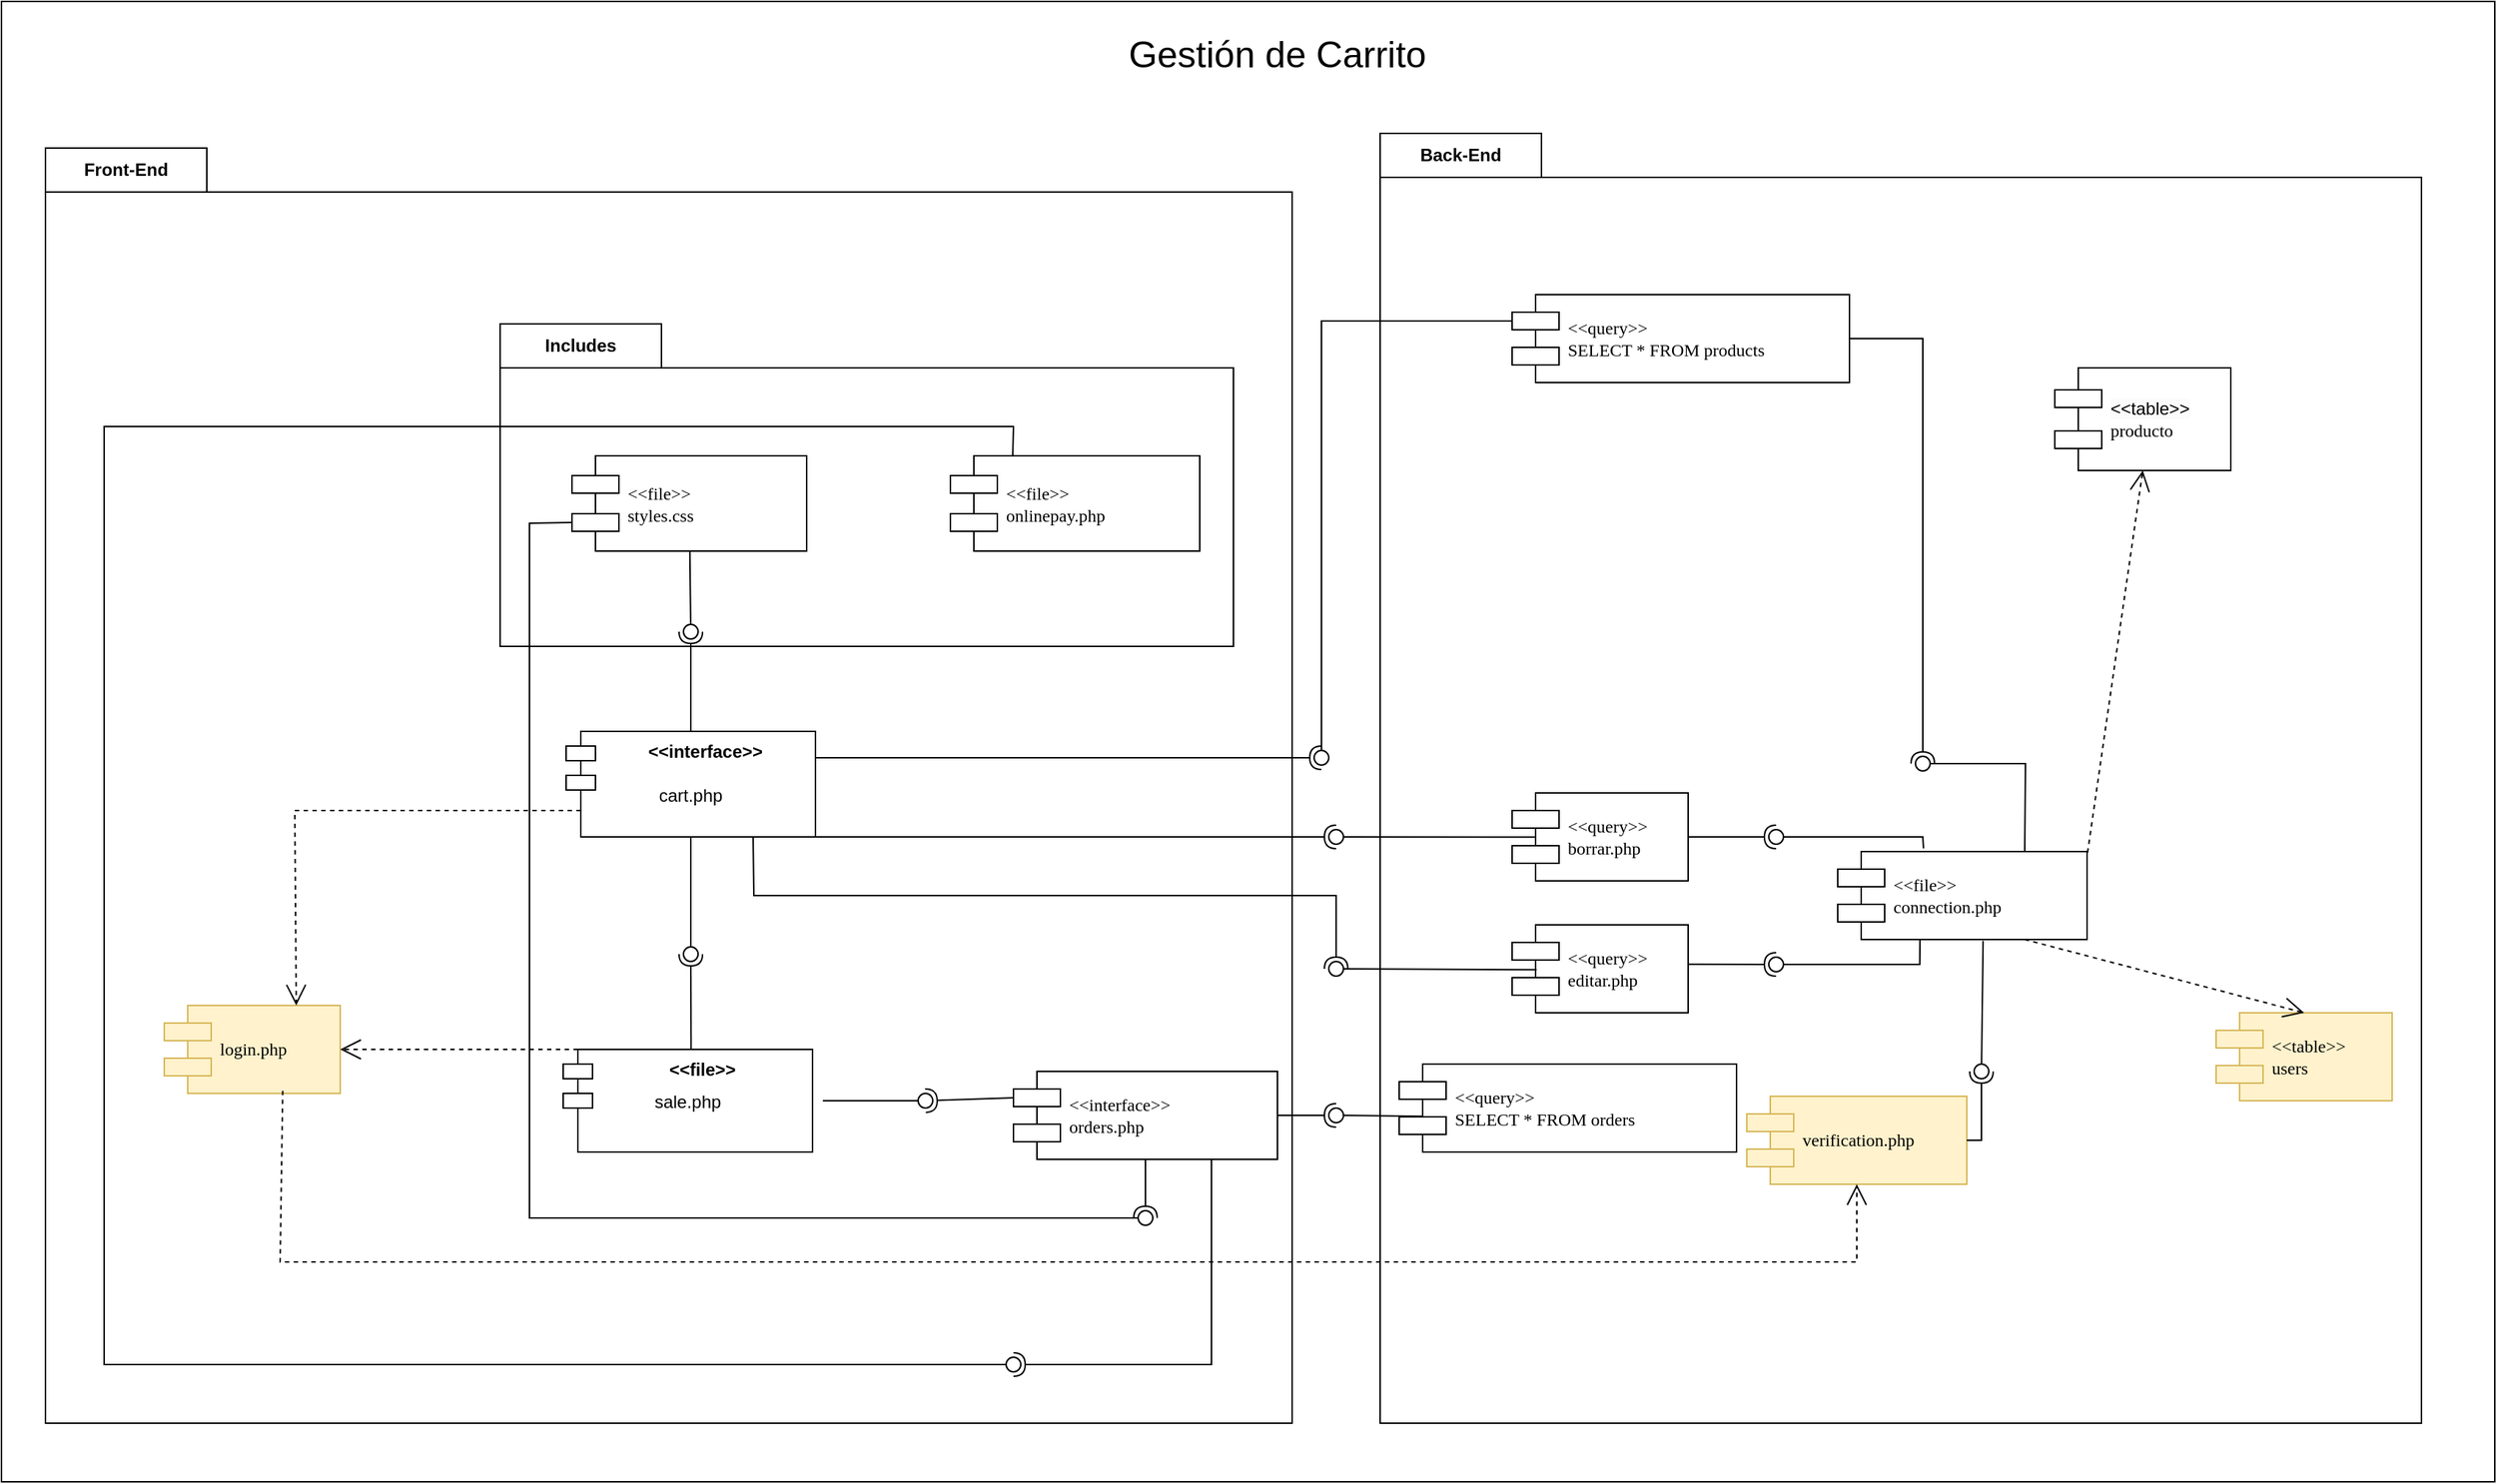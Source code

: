<mxfile version="22.0.5" type="github">
  <diagram name="Página-1" id="RVKXWNZxPpr6Yc6Sv1PD">
    <mxGraphModel dx="3016" dy="1680" grid="1" gridSize="10" guides="1" tooltips="1" connect="1" arrows="1" fold="1" page="1" pageScale="1" pageWidth="1100" pageHeight="850" math="0" shadow="0">
      <root>
        <mxCell id="0" />
        <mxCell id="1" parent="0" />
        <mxCell id="IPV2-cLLf_qmS4peG7To-83" value="" style="rounded=0;whiteSpace=wrap;html=1;movable=1;resizable=1;rotatable=1;deletable=1;editable=1;locked=0;connectable=1;" parent="1" vertex="1">
          <mxGeometry x="-350" y="-10" width="1700" height="1010" as="geometry" />
        </mxCell>
        <mxCell id="IPV2-cLLf_qmS4peG7To-82" value="Front-End" style="shape=folder;fontStyle=1;tabWidth=110;tabHeight=30;tabPosition=left;html=1;boundedLbl=1;labelInHeader=1;container=0;collapsible=0;whiteSpace=wrap;movable=1;resizable=1;rotatable=1;deletable=1;editable=1;locked=0;connectable=1;" parent="1" vertex="1">
          <mxGeometry x="-320" y="90" width="850" height="870" as="geometry" />
        </mxCell>
        <mxCell id="IPV2-cLLf_qmS4peG7To-81" value="Back-End" style="shape=folder;fontStyle=1;tabWidth=110;tabHeight=30;tabPosition=left;html=1;boundedLbl=1;labelInHeader=1;container=0;collapsible=0;whiteSpace=wrap;movable=1;resizable=1;rotatable=1;deletable=1;editable=1;locked=0;connectable=1;" parent="1" vertex="1">
          <mxGeometry x="590" y="80" width="710" height="880" as="geometry" />
        </mxCell>
        <mxCell id="IPV2-cLLf_qmS4peG7To-23" value="Includes" style="shape=folder;fontStyle=1;tabWidth=110;tabHeight=30;tabPosition=left;html=1;boundedLbl=1;labelInHeader=1;container=0;collapsible=0;whiteSpace=wrap;movable=1;resizable=1;rotatable=1;deletable=1;editable=1;locked=0;connectable=1;" parent="1" vertex="1">
          <mxGeometry x="-10" y="210" width="500" height="220" as="geometry" />
        </mxCell>
        <mxCell id="MkPk-bmzPGhCvci8b6rm-13" value="&amp;lt;&amp;lt;interface&amp;gt;&amp;gt;" style="shape=module;align=left;spacingLeft=20;align=center;verticalAlign=top;whiteSpace=wrap;html=1;fontStyle=1" parent="1" vertex="1">
          <mxGeometry x="35" y="488" width="170" height="72" as="geometry" />
        </mxCell>
        <mxCell id="MkPk-bmzPGhCvci8b6rm-10" value="" style="ellipse;whiteSpace=wrap;html=1;align=center;aspect=fixed;fillColor=none;strokeColor=none;resizable=0;perimeter=centerPerimeter;rotatable=0;allowArrows=0;points=[];outlineConnect=1;" parent="1" vertex="1">
          <mxGeometry x="545" y="300" width="10" height="10" as="geometry" />
        </mxCell>
        <mxCell id="MkPk-bmzPGhCvci8b6rm-12" value="cart.php" style="text;strokeColor=none;fillColor=none;align=center;verticalAlign=top;spacingLeft=4;spacingRight=4;overflow=hidden;rotatable=0;points=[[0,0.5],[1,0.5]];portConstraint=eastwest;whiteSpace=wrap;html=1;" parent="1" vertex="1">
          <mxGeometry x="70" y="518" width="100" height="26" as="geometry" />
        </mxCell>
        <mxCell id="MkPk-bmzPGhCvci8b6rm-33" value="" style="ellipse;whiteSpace=wrap;html=1;align=center;aspect=fixed;fillColor=none;strokeColor=none;resizable=0;perimeter=centerPerimeter;rotatable=0;allowArrows=0;points=[];outlineConnect=1;" parent="1" vertex="1">
          <mxGeometry x="605" y="630" width="10" height="10" as="geometry" />
        </mxCell>
        <mxCell id="IPV2-cLLf_qmS4peG7To-8" value="&amp;lt;&amp;lt;file&amp;gt;&amp;gt;&lt;br&gt;styles.css" style="shape=component;align=left;spacingLeft=36;rounded=0;shadow=0;comic=0;labelBackgroundColor=none;strokeWidth=1;fontFamily=Verdana;fontSize=12;html=1;movable=1;resizable=1;rotatable=1;deletable=1;editable=1;locked=0;connectable=1;" parent="1" vertex="1">
          <mxGeometry x="39.0" y="300.0" width="160" height="65.018" as="geometry" />
        </mxCell>
        <mxCell id="IPV2-cLLf_qmS4peG7To-9" value="" style="rounded=0;orthogonalLoop=1;jettySize=auto;html=1;endArrow=oval;endFill=0;sketch=0;sourcePerimeterSpacing=0;targetPerimeterSpacing=0;endSize=10;" parent="1" source="IPV2-cLLf_qmS4peG7To-8" edge="1">
          <mxGeometry relative="1" as="geometry">
            <mxPoint x="130" y="690" as="sourcePoint" />
            <mxPoint x="120" y="420" as="targetPoint" />
          </mxGeometry>
        </mxCell>
        <mxCell id="IPV2-cLLf_qmS4peG7To-10" value="" style="rounded=0;orthogonalLoop=1;jettySize=auto;html=1;endArrow=halfCircle;endFill=0;endSize=6;strokeWidth=1;sketch=0;exitX=0.5;exitY=0;exitDx=0;exitDy=0;" parent="1" source="MkPk-bmzPGhCvci8b6rm-13" edge="1">
          <mxGeometry relative="1" as="geometry">
            <mxPoint x="130" y="588" as="sourcePoint" />
            <mxPoint x="120" y="420" as="targetPoint" />
          </mxGeometry>
        </mxCell>
        <mxCell id="IPV2-cLLf_qmS4peG7To-11" value="&amp;lt;&amp;lt;interface&amp;gt;&amp;gt;&lt;br&gt;orders.php" style="shape=component;align=left;spacingLeft=36;rounded=0;shadow=0;comic=0;labelBackgroundColor=none;strokeWidth=1;fontFamily=Verdana;fontSize=12;html=1;movable=1;resizable=1;rotatable=1;deletable=1;editable=1;locked=0;connectable=1;" parent="1" vertex="1">
          <mxGeometry x="340" y="720" width="180" height="60" as="geometry" />
        </mxCell>
        <mxCell id="IPV2-cLLf_qmS4peG7To-12" value="" style="group" parent="1" vertex="1" connectable="0">
          <mxGeometry x="33" y="705" width="170" height="70" as="geometry" />
        </mxCell>
        <mxCell id="MkPk-bmzPGhCvci8b6rm-29" value="&amp;lt;&amp;lt;file&amp;gt;&amp;gt;" style="shape=module;align=center;spacingLeft=20;align=center;verticalAlign=top;whiteSpace=wrap;html=1;fontStyle=1" parent="IPV2-cLLf_qmS4peG7To-12" vertex="1">
          <mxGeometry width="170" height="70" as="geometry" />
        </mxCell>
        <mxCell id="MkPk-bmzPGhCvci8b6rm-30" value="sale.php" style="text;strokeColor=none;fillColor=none;align=center;verticalAlign=top;spacingLeft=4;spacingRight=4;overflow=hidden;rotatable=0;points=[[0,0.5],[1,0.5]];portConstraint=eastwest;whiteSpace=wrap;html=1;" parent="IPV2-cLLf_qmS4peG7To-12" vertex="1">
          <mxGeometry x="35" y="22" width="100" height="26" as="geometry" />
        </mxCell>
        <mxCell id="IPV2-cLLf_qmS4peG7To-13" value="" style="rounded=0;orthogonalLoop=1;jettySize=auto;html=1;endArrow=oval;endFill=0;sketch=0;sourcePerimeterSpacing=0;targetPerimeterSpacing=0;endSize=10;exitX=0;exitY=0.7;exitDx=0;exitDy=0;" parent="1" source="IPV2-cLLf_qmS4peG7To-8" edge="1">
          <mxGeometry relative="1" as="geometry">
            <mxPoint x="129" y="375" as="sourcePoint" />
            <mxPoint x="430" y="820" as="targetPoint" />
            <Array as="points">
              <mxPoint x="10" y="346" />
              <mxPoint x="10" y="820" />
            </Array>
          </mxGeometry>
        </mxCell>
        <mxCell id="IPV2-cLLf_qmS4peG7To-14" value="" style="rounded=0;orthogonalLoop=1;jettySize=auto;html=1;endArrow=halfCircle;endFill=0;endSize=6;strokeWidth=1;sketch=0;exitX=0.5;exitY=1;exitDx=0;exitDy=0;" parent="1" source="IPV2-cLLf_qmS4peG7To-11" edge="1">
          <mxGeometry relative="1" as="geometry">
            <mxPoint x="130" y="588" as="sourcePoint" />
            <mxPoint x="430" y="820" as="targetPoint" />
          </mxGeometry>
        </mxCell>
        <mxCell id="IPV2-cLLf_qmS4peG7To-16" value="" style="rounded=0;orthogonalLoop=1;jettySize=auto;html=1;endArrow=halfCircle;endFill=0;endSize=6;strokeWidth=1;sketch=0;exitX=0;exitY=0.3;exitDx=0;exitDy=0;" parent="1" source="IPV2-cLLf_qmS4peG7To-11" edge="1">
          <mxGeometry relative="1" as="geometry">
            <mxPoint x="350" y="710" as="sourcePoint" />
            <mxPoint x="280" y="740" as="targetPoint" />
            <Array as="points" />
          </mxGeometry>
        </mxCell>
        <mxCell id="IPV2-cLLf_qmS4peG7To-17" value="" style="rounded=0;orthogonalLoop=1;jettySize=auto;html=1;endArrow=oval;endFill=0;sketch=0;sourcePerimeterSpacing=0;targetPerimeterSpacing=0;endSize=10;" parent="1" edge="1">
          <mxGeometry relative="1" as="geometry">
            <mxPoint x="210" y="740" as="sourcePoint" />
            <mxPoint x="280" y="740" as="targetPoint" />
          </mxGeometry>
        </mxCell>
        <mxCell id="IPV2-cLLf_qmS4peG7To-18" value="" style="rounded=0;orthogonalLoop=1;jettySize=auto;html=1;endArrow=oval;endFill=0;sketch=0;sourcePerimeterSpacing=0;targetPerimeterSpacing=0;endSize=10;exitX=0.5;exitY=1;exitDx=0;exitDy=0;" parent="1" source="MkPk-bmzPGhCvci8b6rm-13" edge="1">
          <mxGeometry relative="1" as="geometry">
            <mxPoint x="129" y="375" as="sourcePoint" />
            <mxPoint x="120" y="640" as="targetPoint" />
          </mxGeometry>
        </mxCell>
        <mxCell id="IPV2-cLLf_qmS4peG7To-19" value="" style="rounded=0;orthogonalLoop=1;jettySize=auto;html=1;endArrow=halfCircle;endFill=0;endSize=6;strokeWidth=1;sketch=0;exitX=0.513;exitY=-0.003;exitDx=0;exitDy=0;exitPerimeter=0;" parent="1" edge="1" source="MkPk-bmzPGhCvci8b6rm-29">
          <mxGeometry relative="1" as="geometry">
            <mxPoint x="120" y="700" as="sourcePoint" />
            <mxPoint x="120" y="640" as="targetPoint" />
          </mxGeometry>
        </mxCell>
        <mxCell id="IPV2-cLLf_qmS4peG7To-20" value="&amp;lt;&amp;lt;file&amp;gt;&amp;gt;&lt;br&gt;onlinepay.php" style="shape=component;align=left;spacingLeft=36;rounded=0;shadow=0;comic=0;labelBackgroundColor=none;strokeWidth=1;fontFamily=Verdana;fontSize=12;html=1;movable=1;resizable=1;rotatable=1;deletable=1;editable=1;locked=0;connectable=1;" parent="1" vertex="1">
          <mxGeometry x="297" y="300.0" width="170" height="65.018" as="geometry" />
        </mxCell>
        <mxCell id="IPV2-cLLf_qmS4peG7To-21" value="" style="rounded=0;orthogonalLoop=1;jettySize=auto;html=1;endArrow=oval;endFill=0;sketch=0;sourcePerimeterSpacing=0;targetPerimeterSpacing=0;endSize=10;exitX=0.25;exitY=0;exitDx=0;exitDy=0;" parent="1" source="IPV2-cLLf_qmS4peG7To-20" edge="1">
          <mxGeometry relative="1" as="geometry">
            <mxPoint x="135" y="588" as="sourcePoint" />
            <mxPoint x="340" y="920" as="targetPoint" />
            <Array as="points">
              <mxPoint x="340" y="280" />
              <mxPoint x="-280" y="280" />
              <mxPoint x="-280" y="920" />
            </Array>
          </mxGeometry>
        </mxCell>
        <mxCell id="IPV2-cLLf_qmS4peG7To-24" value="login.php" style="shape=component;align=left;spacingLeft=36;rounded=0;shadow=0;comic=0;labelBackgroundColor=none;strokeWidth=1;fontFamily=Verdana;fontSize=12;html=1;fillColor=#fff2cc;strokeColor=#d6b656;movable=1;resizable=1;rotatable=1;deletable=1;editable=1;locked=0;connectable=1;" parent="1" vertex="1">
          <mxGeometry x="-239" y="675" width="120" height="60" as="geometry" />
        </mxCell>
        <mxCell id="IPV2-cLLf_qmS4peG7To-26" value="verification.php" style="shape=component;align=left;spacingLeft=36;rounded=0;shadow=0;comic=0;labelBackgroundColor=none;strokeWidth=1;fontFamily=Verdana;fontSize=12;html=1;fillColor=#fff2cc;strokeColor=#d6b656;movable=1;resizable=1;rotatable=1;deletable=1;editable=1;locked=0;connectable=1;" parent="1" vertex="1">
          <mxGeometry x="840" y="737" width="150" height="60" as="geometry" />
        </mxCell>
        <mxCell id="IPV2-cLLf_qmS4peG7To-27" value="&amp;lt;&amp;lt;table&amp;gt;&amp;gt;&lt;br&gt;users" style="shape=component;align=left;spacingLeft=36;rounded=0;shadow=0;comic=0;labelBackgroundColor=none;strokeWidth=1;fontFamily=Verdana;fontSize=12;html=1;fillColor=#fff2cc;strokeColor=#d6b656;movable=1;resizable=1;rotatable=1;deletable=1;editable=1;locked=0;connectable=1;" parent="1" vertex="1">
          <mxGeometry x="1160" y="680" width="120" height="60" as="geometry" />
        </mxCell>
        <mxCell id="IPV2-cLLf_qmS4peG7To-28" value="" style="rounded=0;orthogonalLoop=1;jettySize=auto;html=1;endArrow=halfCircle;endFill=0;endSize=6;strokeWidth=1;sketch=0;movable=1;resizable=1;rotatable=1;deletable=1;editable=1;locked=0;connectable=1;exitX=1;exitY=0.5;exitDx=0;exitDy=0;" parent="1" source="IPV2-cLLf_qmS4peG7To-26" edge="1">
          <mxGeometry relative="1" as="geometry">
            <mxPoint x="1058" y="772" as="sourcePoint" />
            <mxPoint x="1000" y="720" as="targetPoint" />
            <Array as="points">
              <mxPoint x="1000" y="767" />
            </Array>
          </mxGeometry>
        </mxCell>
        <mxCell id="IPV2-cLLf_qmS4peG7To-29" value="" style="rounded=0;orthogonalLoop=1;jettySize=auto;html=1;endArrow=oval;endFill=0;sketch=0;sourcePerimeterSpacing=0;targetPerimeterSpacing=0;endSize=10;movable=1;resizable=1;rotatable=1;deletable=1;editable=1;locked=0;connectable=1;exitX=0.583;exitY=1.015;exitDx=0;exitDy=0;exitPerimeter=0;" parent="1" source="ddkNe6Mo585TkUD52_q1-7" edge="1">
          <mxGeometry relative="1" as="geometry">
            <mxPoint x="1018" y="772" as="sourcePoint" />
            <mxPoint x="1000" y="720" as="targetPoint" />
          </mxGeometry>
        </mxCell>
        <mxCell id="IPV2-cLLf_qmS4peG7To-30" value="" style="ellipse;whiteSpace=wrap;html=1;align=center;aspect=fixed;fillColor=none;strokeColor=none;resizable=1;perimeter=centerPerimeter;rotatable=1;allowArrows=0;points=[];outlineConnect=1;movable=1;deletable=1;editable=1;locked=0;connectable=1;" parent="1" vertex="1">
          <mxGeometry x="900" y="755" width="10" height="10" as="geometry" />
        </mxCell>
        <mxCell id="IPV2-cLLf_qmS4peG7To-37" value="&lt;br&gt;" style="endArrow=open;endSize=12;dashed=1;html=1;rounded=0;exitX=0;exitY=0;exitDx=10;exitDy=0;exitPerimeter=0;movable=1;resizable=1;rotatable=1;deletable=1;editable=1;locked=0;connectable=1;entryX=1;entryY=0.5;entryDx=0;entryDy=0;" parent="1" source="MkPk-bmzPGhCvci8b6rm-29" target="IPV2-cLLf_qmS4peG7To-24" edge="1">
          <mxGeometry width="160" relative="1" as="geometry">
            <mxPoint x="-58" y="544" as="sourcePoint" />
            <mxPoint x="-80" y="664" as="targetPoint" />
            <Array as="points" />
          </mxGeometry>
        </mxCell>
        <mxCell id="IPV2-cLLf_qmS4peG7To-38" value="&lt;br&gt;" style="endArrow=open;endSize=12;dashed=1;html=1;rounded=0;exitX=0;exitY=0.75;exitDx=10;exitDy=0;exitPerimeter=0;movable=1;resizable=1;rotatable=1;deletable=1;editable=1;locked=0;connectable=1;entryX=0.75;entryY=0;entryDx=0;entryDy=0;" parent="1" source="MkPk-bmzPGhCvci8b6rm-13" target="IPV2-cLLf_qmS4peG7To-24" edge="1">
          <mxGeometry width="160" relative="1" as="geometry">
            <mxPoint x="55" y="715" as="sourcePoint" />
            <mxPoint x="-110" y="715" as="targetPoint" />
            <Array as="points">
              <mxPoint x="-150" y="542" />
            </Array>
          </mxGeometry>
        </mxCell>
        <mxCell id="IPV2-cLLf_qmS4peG7To-39" value="&lt;br&gt;" style="endArrow=open;endSize=12;dashed=1;html=1;rounded=0;exitX=0.673;exitY=0.971;exitDx=0;exitDy=0;exitPerimeter=0;movable=1;resizable=1;rotatable=1;deletable=1;editable=1;locked=0;connectable=1;entryX=0.5;entryY=1;entryDx=0;entryDy=0;" parent="1" source="IPV2-cLLf_qmS4peG7To-24" target="IPV2-cLLf_qmS4peG7To-26" edge="1">
          <mxGeometry width="160" relative="1" as="geometry">
            <mxPoint x="65" y="725" as="sourcePoint" />
            <mxPoint x="-100" y="725" as="targetPoint" />
            <Array as="points">
              <mxPoint x="-160" y="850" />
              <mxPoint x="915" y="850" />
            </Array>
          </mxGeometry>
        </mxCell>
        <mxCell id="IPV2-cLLf_qmS4peG7To-53" value="&amp;lt;&amp;lt;query&amp;gt;&amp;gt;&lt;br&gt;SELECT * FROM products" style="shape=component;align=left;spacingLeft=36;rounded=0;shadow=0;comic=0;labelBackgroundColor=none;strokeWidth=1;fontFamily=Verdana;fontSize=12;html=1;movable=1;resizable=1;rotatable=1;deletable=1;editable=1;locked=0;connectable=1;" parent="1" vertex="1">
          <mxGeometry x="680" y="190" width="230" height="60" as="geometry" />
        </mxCell>
        <mxCell id="IPV2-cLLf_qmS4peG7To-54" value="" style="rounded=0;orthogonalLoop=1;jettySize=auto;html=1;endArrow=oval;endFill=0;sketch=0;sourcePerimeterSpacing=0;targetPerimeterSpacing=0;endSize=10;movable=1;resizable=1;rotatable=1;deletable=1;editable=1;locked=0;connectable=1;exitX=0;exitY=0.3;exitDx=0;exitDy=0;" parent="1" source="IPV2-cLLf_qmS4peG7To-53" edge="1">
          <mxGeometry relative="1" as="geometry">
            <mxPoint x="690" y="382" as="sourcePoint" />
            <mxPoint x="550" y="506" as="targetPoint" />
            <Array as="points">
              <mxPoint x="550" y="208" />
            </Array>
          </mxGeometry>
        </mxCell>
        <mxCell id="IPV2-cLLf_qmS4peG7To-55" value="" style="rounded=0;orthogonalLoop=1;jettySize=auto;html=1;endArrow=halfCircle;endFill=0;endSize=6;strokeWidth=1;sketch=0;movable=1;resizable=1;rotatable=1;deletable=1;editable=1;locked=0;connectable=1;exitX=1;exitY=0.25;exitDx=0;exitDy=0;" parent="1" source="MkPk-bmzPGhCvci8b6rm-13" edge="1">
          <mxGeometry relative="1" as="geometry">
            <mxPoint x="490" y="375" as="sourcePoint" />
            <mxPoint x="550" y="506" as="targetPoint" />
          </mxGeometry>
        </mxCell>
        <mxCell id="IPV2-cLLf_qmS4peG7To-58" value="" style="ellipse;whiteSpace=wrap;html=1;align=center;aspect=fixed;fillColor=none;strokeColor=none;resizable=1;perimeter=centerPerimeter;rotatable=1;allowArrows=0;points=[];outlineConnect=1;movable=1;deletable=1;editable=1;locked=0;connectable=1;" parent="1" vertex="1">
          <mxGeometry x="940" y="513" width="10" height="10" as="geometry" />
        </mxCell>
        <mxCell id="IPV2-cLLf_qmS4peG7To-84" value="&lt;font style=&quot;font-size: 25px;&quot;&gt;Gestión de Carrito&lt;/font&gt;" style="text;strokeColor=none;align=center;fillColor=none;html=1;verticalAlign=middle;whiteSpace=wrap;rounded=0;movable=1;resizable=1;rotatable=1;deletable=1;editable=1;locked=0;connectable=1;" parent="1" vertex="1">
          <mxGeometry x="360" width="320" height="50" as="geometry" />
        </mxCell>
        <mxCell id="ddkNe6Mo585TkUD52_q1-4" value="&amp;lt;&amp;lt;query&amp;gt;&amp;gt;&lt;br&gt;borrar.php" style="shape=component;align=left;spacingLeft=36;rounded=0;shadow=0;comic=0;labelBackgroundColor=none;strokeWidth=1;fontFamily=Verdana;fontSize=12;html=1;" vertex="1" parent="1">
          <mxGeometry x="680" y="530" width="120" height="60" as="geometry" />
        </mxCell>
        <mxCell id="ddkNe6Mo585TkUD52_q1-5" value="&amp;lt;&amp;lt;query&amp;gt;&amp;gt;&lt;br&gt;editar.php" style="shape=component;align=left;spacingLeft=36;rounded=0;shadow=0;comic=0;labelBackgroundColor=none;strokeWidth=1;fontFamily=Verdana;fontSize=12;html=1;" vertex="1" parent="1">
          <mxGeometry x="680" y="620" width="120" height="60" as="geometry" />
        </mxCell>
        <mxCell id="ddkNe6Mo585TkUD52_q1-7" value="&amp;lt;&amp;lt;file&amp;gt;&amp;gt;&lt;br&gt;connection.php" style="shape=component;align=left;spacingLeft=36;rounded=0;shadow=0;comic=0;labelBackgroundColor=none;strokeWidth=1;fontFamily=Verdana;fontSize=12;html=1;movable=1;resizable=1;rotatable=1;deletable=1;editable=1;locked=0;connectable=1;" vertex="1" parent="1">
          <mxGeometry x="902" y="570" width="170" height="60" as="geometry" />
        </mxCell>
        <mxCell id="ddkNe6Mo585TkUD52_q1-8" value="&lt;span style=&quot;color: rgb(0, 0, 0); font-family: Helvetica; font-size: 12px; font-style: normal; font-variant-ligatures: normal; font-variant-caps: normal; font-weight: 400; letter-spacing: normal; orphans: 2; text-align: center; text-indent: 0px; text-transform: none; widows: 2; word-spacing: 0px; -webkit-text-stroke-width: 0px; background-color: rgb(251, 251, 251); text-decoration-thickness: initial; text-decoration-style: initial; text-decoration-color: initial; float: none; display: inline !important;&quot;&gt;&amp;lt;&amp;lt;table&amp;gt;&amp;gt;&lt;/span&gt;&lt;br style=&quot;border-color: var(--border-color); color: rgb(0, 0, 0); font-family: Helvetica; font-size: 12px; font-style: normal; font-variant-ligatures: normal; font-variant-caps: normal; font-weight: 400; letter-spacing: normal; orphans: 2; text-align: center; text-indent: 0px; text-transform: none; widows: 2; word-spacing: 0px; -webkit-text-stroke-width: 0px; background-color: rgb(251, 251, 251); text-decoration-thickness: initial; text-decoration-style: initial; text-decoration-color: initial;&quot;&gt;producto" style="shape=component;align=left;spacingLeft=36;rounded=0;shadow=0;comic=0;labelBackgroundColor=none;strokeWidth=1;fontFamily=Verdana;fontSize=12;html=1;" vertex="1" parent="1">
          <mxGeometry x="1050" y="240" width="120" height="70" as="geometry" />
        </mxCell>
        <mxCell id="ddkNe6Mo585TkUD52_q1-9" value="" style="endArrow=open;endSize=12;dashed=1;html=1;rounded=0;entryX=0.5;entryY=1;entryDx=0;entryDy=0;exitX=1.002;exitY=0.012;exitDx=0;exitDy=0;exitPerimeter=0;" edge="1" parent="1" source="ddkNe6Mo585TkUD52_q1-7" target="ddkNe6Mo585TkUD52_q1-8">
          <mxGeometry width="160" relative="1" as="geometry">
            <mxPoint x="1070" y="590" as="sourcePoint" />
            <mxPoint x="1110" y="560" as="targetPoint" />
          </mxGeometry>
        </mxCell>
        <mxCell id="ddkNe6Mo585TkUD52_q1-10" value="" style="endArrow=open;endSize=12;dashed=1;html=1;rounded=0;entryX=0.5;entryY=0;entryDx=0;entryDy=0;exitX=0.75;exitY=1;exitDx=0;exitDy=0;" edge="1" parent="1" source="ddkNe6Mo585TkUD52_q1-7" target="IPV2-cLLf_qmS4peG7To-27">
          <mxGeometry width="160" relative="1" as="geometry">
            <mxPoint x="1080" y="610" as="sourcePoint" />
            <mxPoint x="1174" y="610" as="targetPoint" />
          </mxGeometry>
        </mxCell>
        <mxCell id="ddkNe6Mo585TkUD52_q1-11" value="" style="rounded=0;orthogonalLoop=1;jettySize=auto;html=1;endArrow=halfCircle;endFill=0;endSize=6;strokeWidth=1;sketch=0;exitX=1;exitY=0.5;exitDx=0;exitDy=0;movable=1;resizable=1;rotatable=1;deletable=1;editable=1;locked=0;connectable=1;" edge="1" parent="1" source="ddkNe6Mo585TkUD52_q1-4">
          <mxGeometry relative="1" as="geometry">
            <mxPoint x="920" y="470" as="sourcePoint" />
            <mxPoint x="860" y="560" as="targetPoint" />
          </mxGeometry>
        </mxCell>
        <mxCell id="ddkNe6Mo585TkUD52_q1-12" value="" style="rounded=0;orthogonalLoop=1;jettySize=auto;html=1;endArrow=halfCircle;endFill=0;endSize=6;strokeWidth=1;sketch=0;exitX=1.001;exitY=0.447;exitDx=0;exitDy=0;movable=1;resizable=1;rotatable=1;deletable=1;editable=1;locked=0;connectable=1;exitPerimeter=0;" edge="1" parent="1" source="ddkNe6Mo585TkUD52_q1-5">
          <mxGeometry relative="1" as="geometry">
            <mxPoint x="810" y="572" as="sourcePoint" />
            <mxPoint x="860" y="647" as="targetPoint" />
          </mxGeometry>
        </mxCell>
        <mxCell id="ddkNe6Mo585TkUD52_q1-13" value="" style="rounded=0;orthogonalLoop=1;jettySize=auto;html=1;endArrow=oval;endFill=0;sketch=0;sourcePerimeterSpacing=0;targetPerimeterSpacing=0;endSize=10;movable=1;resizable=1;rotatable=1;deletable=1;editable=1;locked=0;connectable=1;exitX=0.344;exitY=-0.036;exitDx=0;exitDy=0;exitPerimeter=0;" edge="1" parent="1" source="ddkNe6Mo585TkUD52_q1-7">
          <mxGeometry relative="1" as="geometry">
            <mxPoint x="960" y="560" as="sourcePoint" />
            <mxPoint x="860" y="560" as="targetPoint" />
            <Array as="points">
              <mxPoint x="960" y="560" />
            </Array>
          </mxGeometry>
        </mxCell>
        <mxCell id="ddkNe6Mo585TkUD52_q1-14" value="" style="rounded=0;orthogonalLoop=1;jettySize=auto;html=1;endArrow=oval;endFill=0;sketch=0;sourcePerimeterSpacing=0;targetPerimeterSpacing=0;endSize=10;movable=1;resizable=1;rotatable=1;deletable=1;editable=1;locked=0;connectable=1;exitX=0.342;exitY=1.049;exitDx=0;exitDy=0;exitPerimeter=0;" edge="1" parent="1">
          <mxGeometry relative="1" as="geometry">
            <mxPoint x="958.07" y="630" as="sourcePoint" />
            <mxPoint x="860" y="647" as="targetPoint" />
            <Array as="points">
              <mxPoint x="957.93" y="647.06" />
            </Array>
          </mxGeometry>
        </mxCell>
        <mxCell id="ddkNe6Mo585TkUD52_q1-15" value="" style="rounded=0;orthogonalLoop=1;jettySize=auto;html=1;endArrow=halfCircle;endFill=0;endSize=6;strokeWidth=1;sketch=0;exitX=1;exitY=0.5;exitDx=0;exitDy=0;movable=1;resizable=1;rotatable=1;deletable=1;editable=1;locked=0;connectable=1;" edge="1" parent="1" source="IPV2-cLLf_qmS4peG7To-53">
          <mxGeometry relative="1" as="geometry">
            <mxPoint x="810" y="570" as="sourcePoint" />
            <mxPoint x="960" y="510" as="targetPoint" />
            <Array as="points">
              <mxPoint x="960" y="220" />
            </Array>
          </mxGeometry>
        </mxCell>
        <mxCell id="ddkNe6Mo585TkUD52_q1-16" value="" style="rounded=0;orthogonalLoop=1;jettySize=auto;html=1;endArrow=oval;endFill=0;sketch=0;sourcePerimeterSpacing=0;targetPerimeterSpacing=0;endSize=10;movable=1;resizable=1;rotatable=1;deletable=1;editable=1;locked=0;connectable=1;exitX=0.75;exitY=0;exitDx=0;exitDy=0;" edge="1" parent="1" source="ddkNe6Mo585TkUD52_q1-7">
          <mxGeometry relative="1" as="geometry">
            <mxPoint x="475" y="343" as="sourcePoint" />
            <mxPoint x="960" y="510" as="targetPoint" />
            <Array as="points">
              <mxPoint x="1030" y="510" />
            </Array>
          </mxGeometry>
        </mxCell>
        <mxCell id="ddkNe6Mo585TkUD52_q1-17" value="" style="rounded=0;orthogonalLoop=1;jettySize=auto;html=1;endArrow=halfCircle;endFill=0;endSize=6;strokeWidth=1;sketch=0;movable=1;resizable=1;rotatable=1;deletable=1;editable=1;locked=0;connectable=1;exitX=0.75;exitY=1;exitDx=0;exitDy=0;" edge="1" parent="1" source="MkPk-bmzPGhCvci8b6rm-13">
          <mxGeometry relative="1" as="geometry">
            <mxPoint x="215" y="516" as="sourcePoint" />
            <mxPoint x="560" y="650" as="targetPoint" />
            <Array as="points">
              <mxPoint x="163" y="600" />
              <mxPoint x="560" y="600" />
            </Array>
          </mxGeometry>
        </mxCell>
        <mxCell id="ddkNe6Mo585TkUD52_q1-19" value="" style="rounded=0;orthogonalLoop=1;jettySize=auto;html=1;endArrow=oval;endFill=0;sketch=0;sourcePerimeterSpacing=0;targetPerimeterSpacing=0;endSize=10;movable=1;resizable=1;rotatable=1;deletable=1;editable=1;locked=0;connectable=1;exitX=0.139;exitY=0.511;exitDx=0;exitDy=0;exitPerimeter=0;" edge="1" parent="1" source="ddkNe6Mo585TkUD52_q1-5">
          <mxGeometry relative="1" as="geometry">
            <mxPoint x="475" y="343" as="sourcePoint" />
            <mxPoint x="560" y="650" as="targetPoint" />
          </mxGeometry>
        </mxCell>
        <mxCell id="ddkNe6Mo585TkUD52_q1-20" value="" style="rounded=0;orthogonalLoop=1;jettySize=auto;html=1;endArrow=halfCircle;endFill=0;endSize=6;strokeWidth=1;sketch=0;movable=1;resizable=1;rotatable=1;deletable=1;editable=1;locked=0;connectable=1;exitX=1;exitY=1;exitDx=0;exitDy=0;" edge="1" parent="1" source="MkPk-bmzPGhCvci8b6rm-13">
          <mxGeometry relative="1" as="geometry">
            <mxPoint x="215" y="516" as="sourcePoint" />
            <mxPoint x="560" y="560" as="targetPoint" />
          </mxGeometry>
        </mxCell>
        <mxCell id="ddkNe6Mo585TkUD52_q1-21" value="" style="rounded=0;orthogonalLoop=1;jettySize=auto;html=1;endArrow=oval;endFill=0;sketch=0;sourcePerimeterSpacing=0;targetPerimeterSpacing=0;endSize=10;movable=1;resizable=1;rotatable=1;deletable=1;editable=1;locked=0;connectable=1;exitX=0.129;exitY=0.502;exitDx=0;exitDy=0;exitPerimeter=0;" edge="1" parent="1" source="ddkNe6Mo585TkUD52_q1-4">
          <mxGeometry relative="1" as="geometry">
            <mxPoint x="690" y="458" as="sourcePoint" />
            <mxPoint x="560" y="560" as="targetPoint" />
            <Array as="points" />
          </mxGeometry>
        </mxCell>
        <mxCell id="ddkNe6Mo585TkUD52_q1-23" value="&amp;lt;&amp;lt;query&amp;gt;&amp;gt;&lt;br&gt;SELECT * FROM orders" style="shape=component;align=left;spacingLeft=36;rounded=0;shadow=0;comic=0;labelBackgroundColor=none;strokeWidth=1;fontFamily=Verdana;fontSize=12;html=1;movable=1;resizable=1;rotatable=1;deletable=1;editable=1;locked=0;connectable=1;" vertex="1" parent="1">
          <mxGeometry x="603" y="715" width="230" height="60" as="geometry" />
        </mxCell>
        <mxCell id="ddkNe6Mo585TkUD52_q1-25" value="" style="rounded=0;orthogonalLoop=1;jettySize=auto;html=1;endArrow=halfCircle;endFill=0;endSize=6;strokeWidth=1;sketch=0;exitX=0.75;exitY=1;exitDx=0;exitDy=0;" edge="1" parent="1" source="IPV2-cLLf_qmS4peG7To-11">
          <mxGeometry relative="1" as="geometry">
            <mxPoint x="440" y="784" as="sourcePoint" />
            <mxPoint x="340" y="920" as="targetPoint" />
            <Array as="points">
              <mxPoint x="475" y="920" />
            </Array>
          </mxGeometry>
        </mxCell>
        <mxCell id="ddkNe6Mo585TkUD52_q1-26" value="" style="rounded=0;orthogonalLoop=1;jettySize=auto;html=1;endArrow=halfCircle;endFill=0;endSize=6;strokeWidth=1;sketch=0;exitX=1;exitY=0.5;exitDx=0;exitDy=0;" edge="1" parent="1" source="IPV2-cLLf_qmS4peG7To-11" target="IPV2-cLLf_qmS4peG7To-11">
          <mxGeometry relative="1" as="geometry">
            <mxPoint x="440" y="784" as="sourcePoint" />
            <mxPoint x="440" y="830" as="targetPoint" />
          </mxGeometry>
        </mxCell>
        <mxCell id="ddkNe6Mo585TkUD52_q1-27" value="" style="rounded=0;orthogonalLoop=1;jettySize=auto;html=1;endArrow=halfCircle;endFill=0;endSize=6;strokeWidth=1;sketch=0;exitX=1;exitY=0.5;exitDx=0;exitDy=0;" edge="1" parent="1" source="IPV2-cLLf_qmS4peG7To-11">
          <mxGeometry relative="1" as="geometry">
            <mxPoint x="440" y="784" as="sourcePoint" />
            <mxPoint x="560" y="750" as="targetPoint" />
          </mxGeometry>
        </mxCell>
        <mxCell id="ddkNe6Mo585TkUD52_q1-29" value="" style="rounded=0;orthogonalLoop=1;jettySize=auto;html=1;endArrow=oval;endFill=0;sketch=0;sourcePerimeterSpacing=0;targetPerimeterSpacing=0;endSize=10;movable=1;resizable=1;rotatable=1;deletable=1;editable=1;locked=0;connectable=1;exitX=0.068;exitY=0.593;exitDx=0;exitDy=0;exitPerimeter=0;" edge="1" parent="1" source="ddkNe6Mo585TkUD52_q1-23">
          <mxGeometry relative="1" as="geometry">
            <mxPoint x="968.07" y="650" as="sourcePoint" />
            <mxPoint x="560" y="750" as="targetPoint" />
            <Array as="points" />
          </mxGeometry>
        </mxCell>
      </root>
    </mxGraphModel>
  </diagram>
</mxfile>
